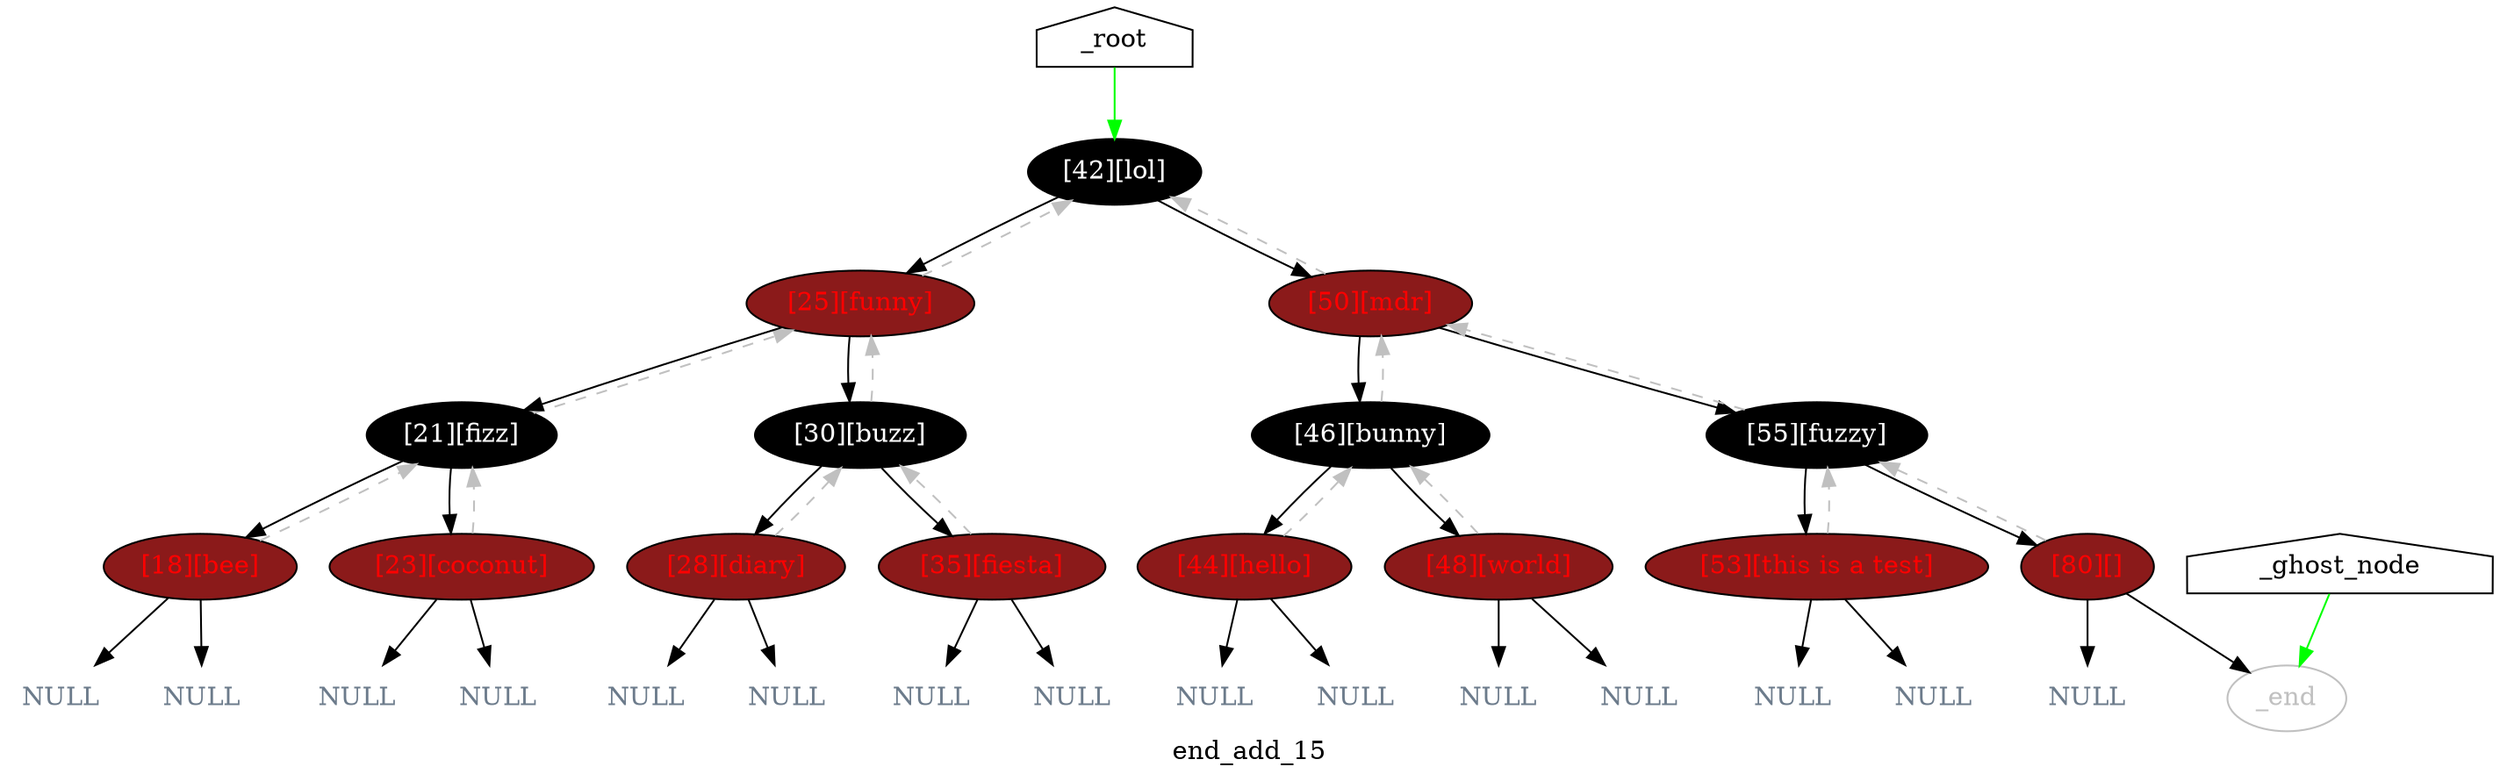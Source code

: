digraph graphname {
	
	label = "end_add_15"
	_root[ shape = house ]
	_root ->"[42][lol]"[ color = green ]
	"[18][bee]"								[ fontcolor=red1, fillcolor=firebrick4, style=filled ]
	"[18][bee]"		->	{NULL_18_left, NULL_18_right}
	NULL_18_left[ shape=plaintext label = "NULL" fontcolor=slategray4 ]
	NULL_18_right[ shape=plaintext label = "NULL" fontcolor=slategray4 ]

	"[18][bee]" -> "[21][fizz]"[ style=dashed, color=grey ]
	"[21][fizz]"								[ fontcolor=white fillcolor=black  style=filled]
	"[21][fizz]"		->	{"[18][bee]", "[23][coconut]"}

	"[21][fizz]" -> "[25][funny]"[ style=dashed, color=grey ]
	"[23][coconut]"								[ fontcolor=red1, fillcolor=firebrick4, style=filled ]
	"[23][coconut]"		->	{NULL_23_left, NULL_23_right}
	NULL_23_left[ shape=plaintext label = "NULL" fontcolor=slategray4 ]
	NULL_23_right[ shape=plaintext label = "NULL" fontcolor=slategray4 ]

	"[23][coconut]" -> "[21][fizz]"[ style=dashed, color=grey ]
	"[25][funny]"								[ fontcolor=red1, fillcolor=firebrick4, style=filled ]
	"[25][funny]"		->	{"[21][fizz]", "[30][buzz]"}

	"[25][funny]" -> "[42][lol]"[ style=dashed, color=grey ]
	"[28][diary]"								[ fontcolor=red1, fillcolor=firebrick4, style=filled ]
	"[28][diary]"		->	{NULL_28_left, NULL_28_right}
	NULL_28_left[ shape=plaintext label = "NULL" fontcolor=slategray4 ]
	NULL_28_right[ shape=plaintext label = "NULL" fontcolor=slategray4 ]

	"[28][diary]" -> "[30][buzz]"[ style=dashed, color=grey ]
	"[30][buzz]"								[ fontcolor=white fillcolor=black  style=filled]
	"[30][buzz]"		->	{"[28][diary]", "[35][fiesta]"}

	"[30][buzz]" -> "[25][funny]"[ style=dashed, color=grey ]
	"[35][fiesta]"								[ fontcolor=red1, fillcolor=firebrick4, style=filled ]
	"[35][fiesta]"		->	{NULL_35_left, NULL_35_right}
	NULL_35_left[ shape=plaintext label = "NULL" fontcolor=slategray4 ]
	NULL_35_right[ shape=plaintext label = "NULL" fontcolor=slategray4 ]

	"[35][fiesta]" -> "[30][buzz]"[ style=dashed, color=grey ]
	"[42][lol]"								[ fontcolor=white fillcolor=black  style=filled]
	"[42][lol]"		->	{"[25][funny]", "[50][mdr]"}

	"[44][hello]"								[ fontcolor=red1, fillcolor=firebrick4, style=filled ]
	"[44][hello]"		->	{NULL_44_left, NULL_44_right}
	NULL_44_left[ shape=plaintext label = "NULL" fontcolor=slategray4 ]
	NULL_44_right[ shape=plaintext label = "NULL" fontcolor=slategray4 ]

	"[44][hello]" -> "[46][bunny]"[ style=dashed, color=grey ]
	"[46][bunny]"								[ fontcolor=white fillcolor=black  style=filled]
	"[46][bunny]"		->	{"[44][hello]", "[48][world]"}

	"[46][bunny]" -> "[50][mdr]"[ style=dashed, color=grey ]
	"[48][world]"								[ fontcolor=red1, fillcolor=firebrick4, style=filled ]
	"[48][world]"		->	{NULL_48_left, NULL_48_right}
	NULL_48_left[ shape=plaintext label = "NULL" fontcolor=slategray4 ]
	NULL_48_right[ shape=plaintext label = "NULL" fontcolor=slategray4 ]

	"[48][world]" -> "[46][bunny]"[ style=dashed, color=grey ]
	"[50][mdr]"								[ fontcolor=red1, fillcolor=firebrick4, style=filled ]
	"[50][mdr]"		->	{"[46][bunny]", "[55][fuzzy]"}

	"[50][mdr]" -> "[42][lol]"[ style=dashed, color=grey ]
	"[53][this is a test]"								[ fontcolor=red1, fillcolor=firebrick4, style=filled ]
	"[53][this is a test]"		->	{NULL_53_left, NULL_53_right}
	NULL_53_left[ shape=plaintext label = "NULL" fontcolor=slategray4 ]
	NULL_53_right[ shape=plaintext label = "NULL" fontcolor=slategray4 ]

	"[53][this is a test]" -> "[55][fuzzy]"[ style=dashed, color=grey ]
	"[55][fuzzy]"								[ fontcolor=white fillcolor=black  style=filled]
	"[55][fuzzy]"		->	{"[53][this is a test]", "[80][]"}

	"[55][fuzzy]" -> "[50][mdr]"[ style=dashed, color=grey ]
	"[80][]"								[ fontcolor=red1, fillcolor=firebrick4, style=filled ]
	"[80][]"		->	{NULL_80_left, _end}
	NULL_80_left[ shape=plaintext label = "NULL" fontcolor=slategray4 ]

	"[80][]" -> "[55][fuzzy]"[ style=dashed, color=grey ]
	_ghost_node[ shape = house ]
	_end[ color = grey, fontcolor = grey]
_ghost_node	->	_end[ color = green ]
}
